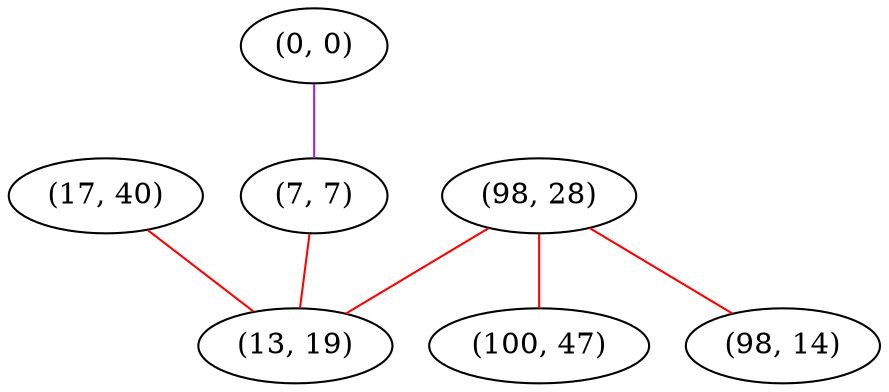 graph "" {
"(17, 40)";
"(0, 0)";
"(98, 28)";
"(100, 47)";
"(7, 7)";
"(13, 19)";
"(98, 14)";
"(17, 40)" -- "(13, 19)"  [color=red, key=0, weight=1];
"(0, 0)" -- "(7, 7)"  [color=purple, key=0, weight=4];
"(98, 28)" -- "(100, 47)"  [color=red, key=0, weight=1];
"(98, 28)" -- "(98, 14)"  [color=red, key=0, weight=1];
"(98, 28)" -- "(13, 19)"  [color=red, key=0, weight=1];
"(7, 7)" -- "(13, 19)"  [color=red, key=0, weight=1];
}
